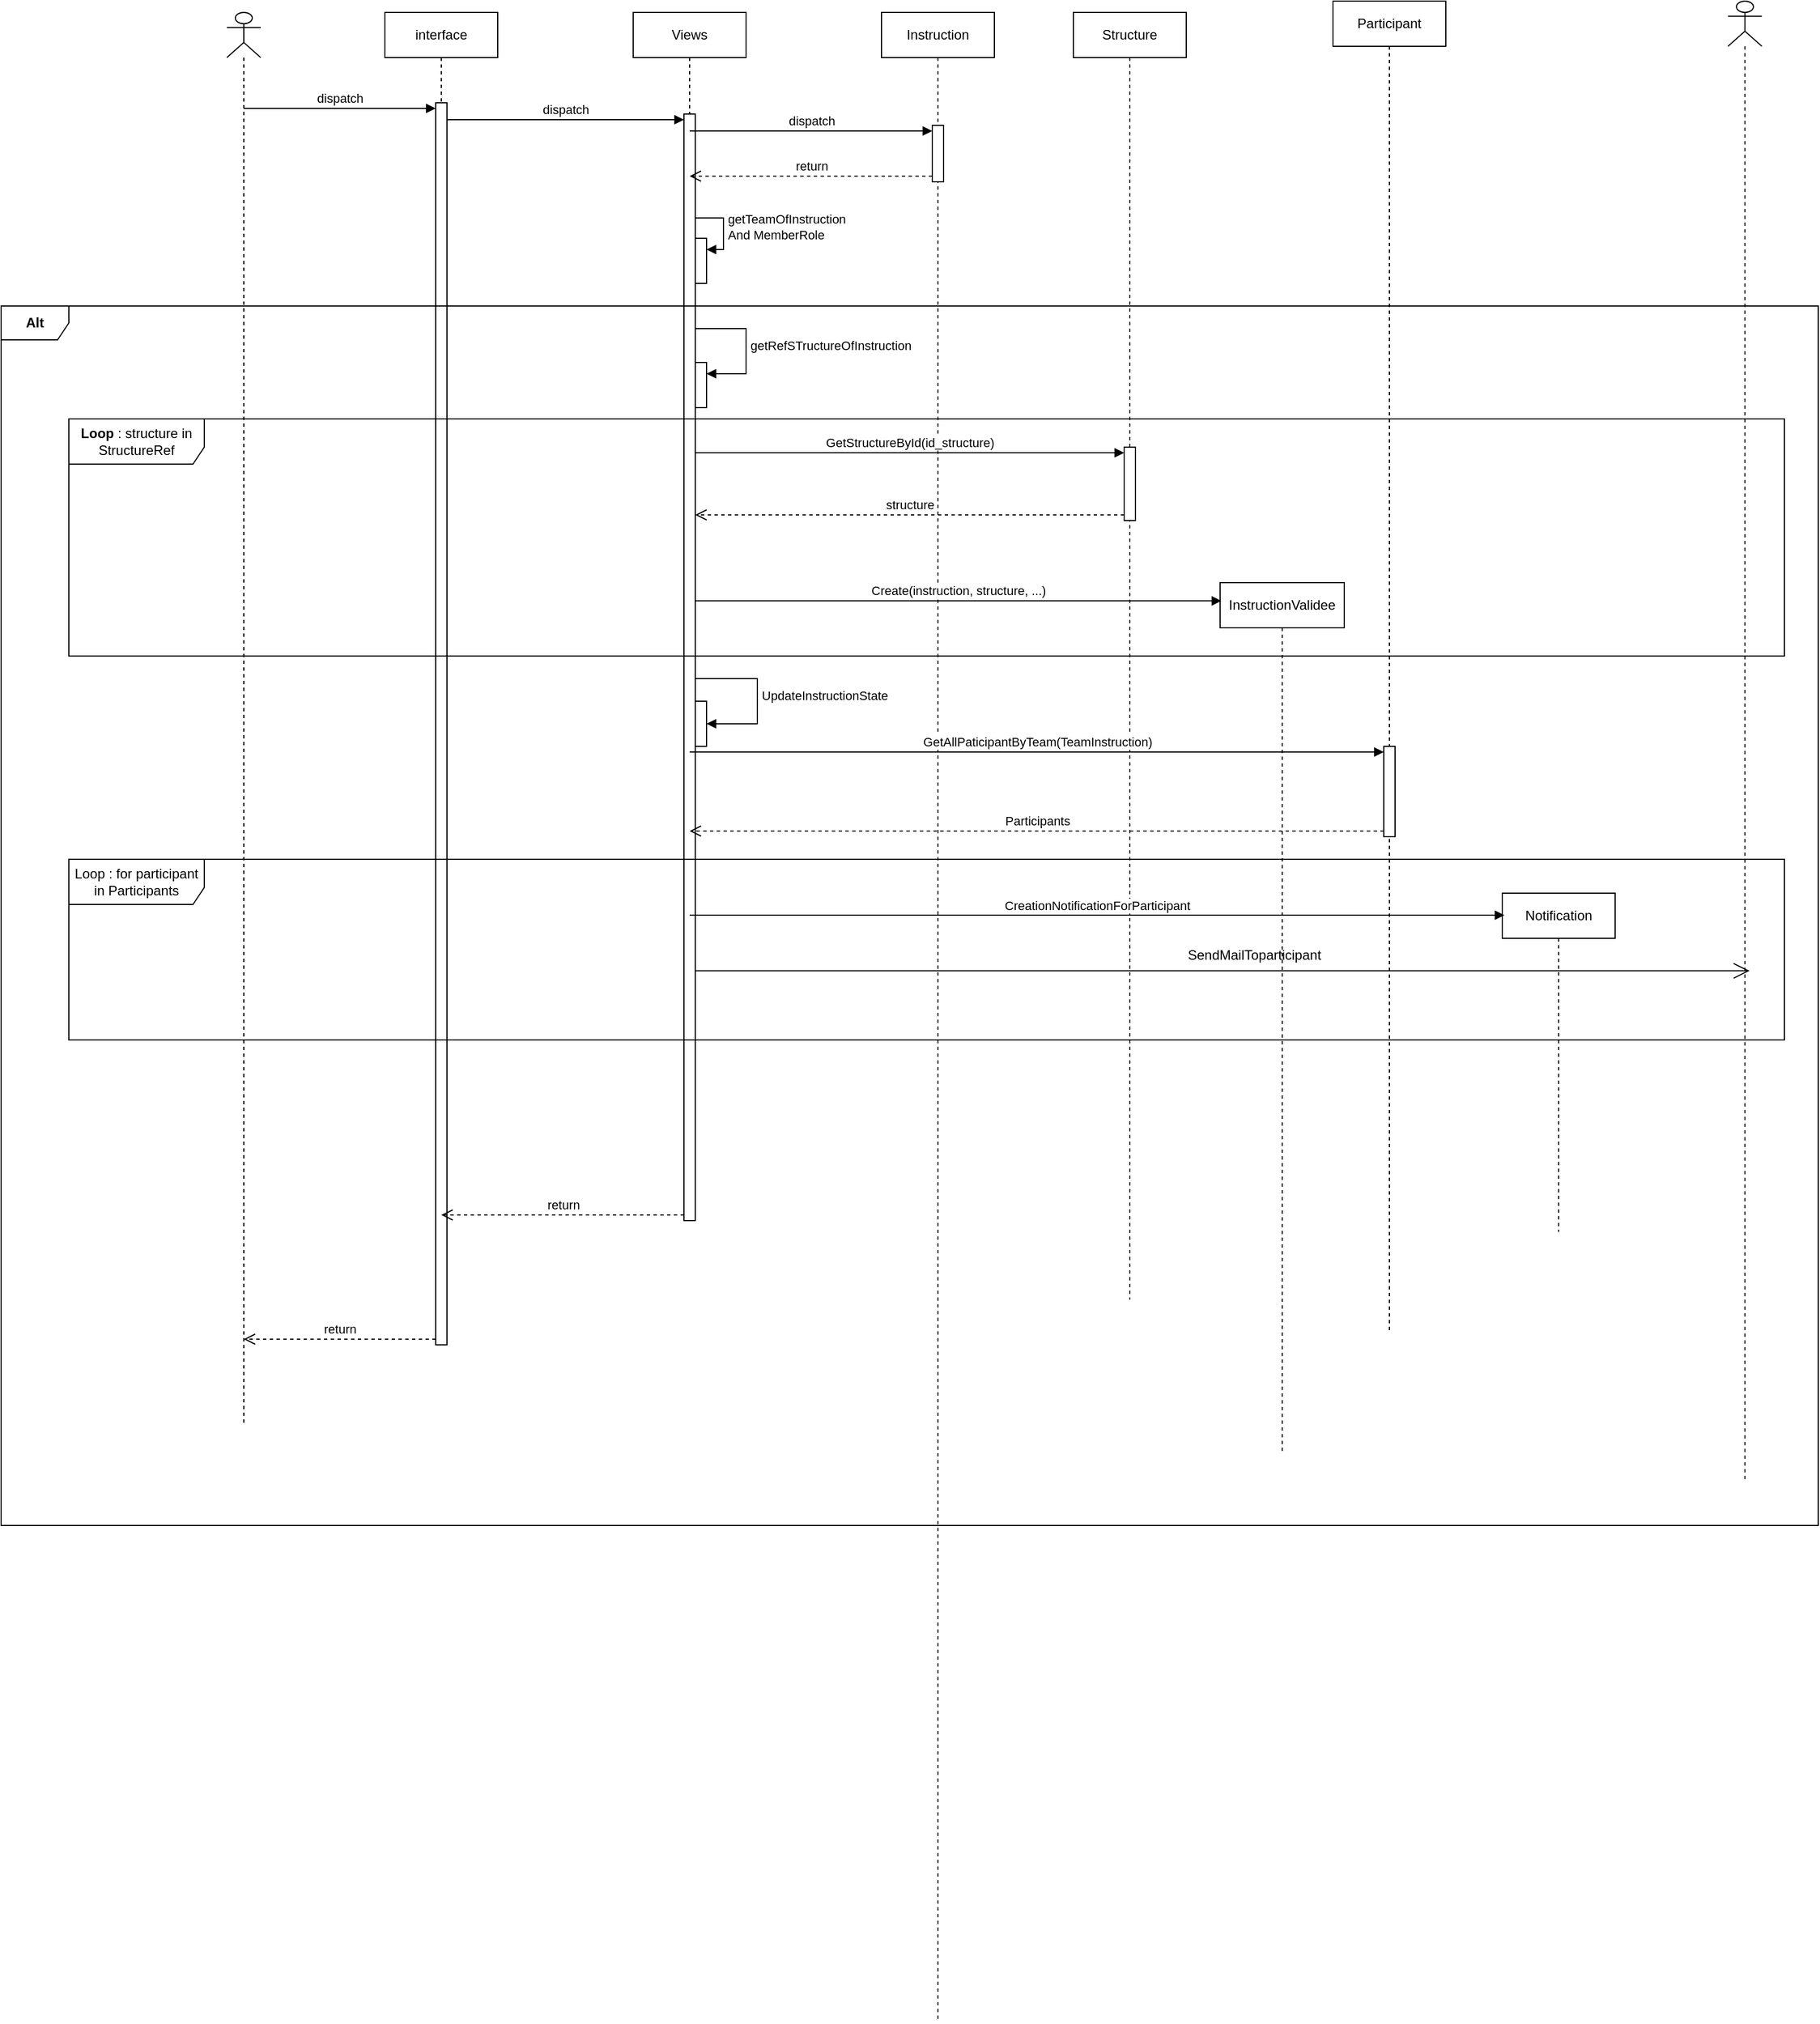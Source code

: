 <mxfile version="24.8.2">
  <diagram name="Page-1" id="ON7jqTzJWOXjFkreH4Ix">
    <mxGraphModel dx="1518" dy="850" grid="1" gridSize="10" guides="1" tooltips="1" connect="1" arrows="1" fold="1" page="1" pageScale="1" pageWidth="3300" pageHeight="4681" math="0" shadow="0">
      <root>
        <mxCell id="0" />
        <mxCell id="1" parent="0" />
        <mxCell id="eFRtuEWTY4atHuIbvikw-1" value="" style="shape=umlLifeline;perimeter=lifelinePerimeter;whiteSpace=wrap;html=1;container=1;dropTarget=0;collapsible=0;recursiveResize=0;outlineConnect=0;portConstraint=eastwest;newEdgeStyle={&quot;curved&quot;:0,&quot;rounded&quot;:0};participant=umlActor;" vertex="1" parent="1">
          <mxGeometry x="360" y="120" width="30" height="1250" as="geometry" />
        </mxCell>
        <mxCell id="eFRtuEWTY4atHuIbvikw-2" value="interface" style="shape=umlLifeline;perimeter=lifelinePerimeter;whiteSpace=wrap;html=1;container=1;dropTarget=0;collapsible=0;recursiveResize=0;outlineConnect=0;portConstraint=eastwest;newEdgeStyle={&quot;curved&quot;:0,&quot;rounded&quot;:0};" vertex="1" parent="1">
          <mxGeometry x="500" y="120" width="100" height="1180" as="geometry" />
        </mxCell>
        <mxCell id="eFRtuEWTY4atHuIbvikw-5" value="" style="html=1;points=[[0,0,0,0,5],[0,1,0,0,-5],[1,0,0,0,5],[1,1,0,0,-5]];perimeter=orthogonalPerimeter;outlineConnect=0;targetShapes=umlLifeline;portConstraint=eastwest;newEdgeStyle={&quot;curved&quot;:0,&quot;rounded&quot;:0};" vertex="1" parent="eFRtuEWTY4atHuIbvikw-2">
          <mxGeometry x="45" y="80" width="10" height="1100" as="geometry" />
        </mxCell>
        <mxCell id="eFRtuEWTY4atHuIbvikw-3" value="Views" style="shape=umlLifeline;perimeter=lifelinePerimeter;whiteSpace=wrap;html=1;container=1;dropTarget=0;collapsible=0;recursiveResize=0;outlineConnect=0;portConstraint=eastwest;newEdgeStyle={&quot;curved&quot;:0,&quot;rounded&quot;:0};" vertex="1" parent="1">
          <mxGeometry x="720" y="120" width="100" height="1070" as="geometry" />
        </mxCell>
        <mxCell id="eFRtuEWTY4atHuIbvikw-8" value="" style="html=1;points=[[0,0,0,0,5],[0,1,0,0,-5],[1,0,0,0,5],[1,1,0,0,-5]];perimeter=orthogonalPerimeter;outlineConnect=0;targetShapes=umlLifeline;portConstraint=eastwest;newEdgeStyle={&quot;curved&quot;:0,&quot;rounded&quot;:0};" vertex="1" parent="eFRtuEWTY4atHuIbvikw-3">
          <mxGeometry x="45" y="90" width="10" height="980" as="geometry" />
        </mxCell>
        <mxCell id="eFRtuEWTY4atHuIbvikw-14" value="" style="html=1;points=[[0,0,0,0,5],[0,1,0,0,-5],[1,0,0,0,5],[1,1,0,0,-5]];perimeter=orthogonalPerimeter;outlineConnect=0;targetShapes=umlLifeline;portConstraint=eastwest;newEdgeStyle={&quot;curved&quot;:0,&quot;rounded&quot;:0};" vertex="1" parent="eFRtuEWTY4atHuIbvikw-3">
          <mxGeometry x="55" y="200" width="10" height="40" as="geometry" />
        </mxCell>
        <mxCell id="eFRtuEWTY4atHuIbvikw-15" value="getTeamOfInstruction&lt;div&gt;And MemberRole&lt;/div&gt;" style="html=1;align=left;spacingLeft=2;endArrow=block;rounded=0;edgeStyle=orthogonalEdgeStyle;curved=0;rounded=0;" edge="1" target="eFRtuEWTY4atHuIbvikw-14" parent="eFRtuEWTY4atHuIbvikw-3" source="eFRtuEWTY4atHuIbvikw-8">
          <mxGeometry x="-0.029" relative="1" as="geometry">
            <mxPoint x="50" y="180" as="sourcePoint" />
            <Array as="points">
              <mxPoint x="80" y="182" />
              <mxPoint x="80" y="210" />
            </Array>
            <mxPoint as="offset" />
          </mxGeometry>
        </mxCell>
        <mxCell id="eFRtuEWTY4atHuIbvikw-17" value="" style="html=1;points=[[0,0,0,0,5],[0,1,0,0,-5],[1,0,0,0,5],[1,1,0,0,-5]];perimeter=orthogonalPerimeter;outlineConnect=0;targetShapes=umlLifeline;portConstraint=eastwest;newEdgeStyle={&quot;curved&quot;:0,&quot;rounded&quot;:0};" vertex="1" parent="eFRtuEWTY4atHuIbvikw-3">
          <mxGeometry x="55" y="310" width="10" height="40" as="geometry" />
        </mxCell>
        <mxCell id="eFRtuEWTY4atHuIbvikw-18" value="getRefSTructureOfInstruction" style="html=1;align=left;spacingLeft=2;endArrow=block;rounded=0;edgeStyle=orthogonalEdgeStyle;curved=0;rounded=0;" edge="1" target="eFRtuEWTY4atHuIbvikw-17" parent="eFRtuEWTY4atHuIbvikw-3" source="eFRtuEWTY4atHuIbvikw-8">
          <mxGeometry relative="1" as="geometry">
            <mxPoint x="70" y="320" as="sourcePoint" />
            <Array as="points">
              <mxPoint x="100" y="280" />
              <mxPoint x="100" y="320" />
            </Array>
          </mxGeometry>
        </mxCell>
        <mxCell id="eFRtuEWTY4atHuIbvikw-27" value="" style="html=1;points=[[0,0,0,0,5],[0,1,0,0,-5],[1,0,0,0,5],[1,1,0,0,-5]];perimeter=orthogonalPerimeter;outlineConnect=0;targetShapes=umlLifeline;portConstraint=eastwest;newEdgeStyle={&quot;curved&quot;:0,&quot;rounded&quot;:0};" vertex="1" parent="eFRtuEWTY4atHuIbvikw-3">
          <mxGeometry x="55" y="610" width="10" height="40" as="geometry" />
        </mxCell>
        <mxCell id="eFRtuEWTY4atHuIbvikw-28" value="UpdateInstructionState" style="html=1;align=left;spacingLeft=2;endArrow=block;rounded=0;edgeStyle=orthogonalEdgeStyle;curved=0;rounded=0;" edge="1" target="eFRtuEWTY4atHuIbvikw-27" parent="eFRtuEWTY4atHuIbvikw-3" source="eFRtuEWTY4atHuIbvikw-8">
          <mxGeometry relative="1" as="geometry">
            <mxPoint x="50" y="630" as="sourcePoint" />
            <Array as="points">
              <mxPoint x="110" y="590" />
              <mxPoint x="110" y="630" />
            </Array>
          </mxGeometry>
        </mxCell>
        <mxCell id="eFRtuEWTY4atHuIbvikw-4" value="Instruction" style="shape=umlLifeline;perimeter=lifelinePerimeter;whiteSpace=wrap;html=1;container=1;dropTarget=0;collapsible=0;recursiveResize=0;outlineConnect=0;portConstraint=eastwest;newEdgeStyle={&quot;curved&quot;:0,&quot;rounded&quot;:0};" vertex="1" parent="1">
          <mxGeometry x="940" y="120" width="100" height="1780" as="geometry" />
        </mxCell>
        <mxCell id="eFRtuEWTY4atHuIbvikw-11" value="" style="html=1;points=[[0,0,0,0,5],[0,1,0,0,-5],[1,0,0,0,5],[1,1,0,0,-5]];perimeter=orthogonalPerimeter;outlineConnect=0;targetShapes=umlLifeline;portConstraint=eastwest;newEdgeStyle={&quot;curved&quot;:0,&quot;rounded&quot;:0};" vertex="1" parent="eFRtuEWTY4atHuIbvikw-4">
          <mxGeometry x="45" y="100" width="10" height="50" as="geometry" />
        </mxCell>
        <mxCell id="eFRtuEWTY4atHuIbvikw-6" value="dispatch" style="html=1;verticalAlign=bottom;endArrow=block;curved=0;rounded=0;entryX=0;entryY=0;entryDx=0;entryDy=5;" edge="1" target="eFRtuEWTY4atHuIbvikw-5" parent="1" source="eFRtuEWTY4atHuIbvikw-1">
          <mxGeometry relative="1" as="geometry">
            <mxPoint x="410" y="195" as="sourcePoint" />
          </mxGeometry>
        </mxCell>
        <mxCell id="eFRtuEWTY4atHuIbvikw-7" value="return" style="html=1;verticalAlign=bottom;endArrow=open;dashed=1;endSize=8;curved=0;rounded=0;exitX=0;exitY=1;exitDx=0;exitDy=-5;" edge="1" source="eFRtuEWTY4atHuIbvikw-5" parent="1" target="eFRtuEWTY4atHuIbvikw-1">
          <mxGeometry relative="1" as="geometry">
            <mxPoint x="410" y="265" as="targetPoint" />
          </mxGeometry>
        </mxCell>
        <mxCell id="eFRtuEWTY4atHuIbvikw-9" value="dispatch" style="html=1;verticalAlign=bottom;endArrow=block;curved=0;rounded=0;entryX=0;entryY=0;entryDx=0;entryDy=5;" edge="1" target="eFRtuEWTY4atHuIbvikw-8" parent="1" source="eFRtuEWTY4atHuIbvikw-5">
          <mxGeometry relative="1" as="geometry">
            <mxPoint x="560" y="225" as="sourcePoint" />
          </mxGeometry>
        </mxCell>
        <mxCell id="eFRtuEWTY4atHuIbvikw-10" value="return" style="html=1;verticalAlign=bottom;endArrow=open;dashed=1;endSize=8;curved=0;rounded=0;exitX=0;exitY=1;exitDx=0;exitDy=-5;" edge="1" source="eFRtuEWTY4atHuIbvikw-8" parent="1" target="eFRtuEWTY4atHuIbvikw-2">
          <mxGeometry relative="1" as="geometry">
            <mxPoint x="560" y="295" as="targetPoint" />
          </mxGeometry>
        </mxCell>
        <mxCell id="eFRtuEWTY4atHuIbvikw-12" value="dispatch" style="html=1;verticalAlign=bottom;endArrow=block;curved=0;rounded=0;entryX=0;entryY=0;entryDx=0;entryDy=5;" edge="1" target="eFRtuEWTY4atHuIbvikw-11" parent="1" source="eFRtuEWTY4atHuIbvikw-3">
          <mxGeometry relative="1" as="geometry">
            <mxPoint x="900" y="275" as="sourcePoint" />
          </mxGeometry>
        </mxCell>
        <mxCell id="eFRtuEWTY4atHuIbvikw-13" value="return" style="html=1;verticalAlign=bottom;endArrow=open;dashed=1;endSize=8;curved=0;rounded=0;exitX=0;exitY=1;exitDx=0;exitDy=-5;" edge="1" source="eFRtuEWTY4atHuIbvikw-11" parent="1" target="eFRtuEWTY4atHuIbvikw-3">
          <mxGeometry relative="1" as="geometry">
            <mxPoint x="900" y="345" as="targetPoint" />
          </mxGeometry>
        </mxCell>
        <mxCell id="eFRtuEWTY4atHuIbvikw-16" value="&lt;b&gt;Alt&lt;/b&gt;" style="shape=umlFrame;whiteSpace=wrap;html=1;pointerEvents=0;" vertex="1" parent="1">
          <mxGeometry x="160" y="380" width="1610" height="1080" as="geometry" />
        </mxCell>
        <mxCell id="eFRtuEWTY4atHuIbvikw-20" value="&lt;b&gt;Loop &lt;/b&gt;: structure in StructureRef" style="shape=umlFrame;whiteSpace=wrap;html=1;pointerEvents=0;width=120;height=40;" vertex="1" parent="1">
          <mxGeometry x="220" y="480" width="1520" height="210" as="geometry" />
        </mxCell>
        <mxCell id="eFRtuEWTY4atHuIbvikw-21" value="Structure" style="shape=umlLifeline;perimeter=lifelinePerimeter;whiteSpace=wrap;html=1;container=1;dropTarget=0;collapsible=0;recursiveResize=0;outlineConnect=0;portConstraint=eastwest;newEdgeStyle={&quot;curved&quot;:0,&quot;rounded&quot;:0};" vertex="1" parent="1">
          <mxGeometry x="1110" y="120" width="100" height="1140" as="geometry" />
        </mxCell>
        <mxCell id="eFRtuEWTY4atHuIbvikw-22" value="" style="html=1;points=[[0,0,0,0,5],[0,1,0,0,-5],[1,0,0,0,5],[1,1,0,0,-5]];perimeter=orthogonalPerimeter;outlineConnect=0;targetShapes=umlLifeline;portConstraint=eastwest;newEdgeStyle={&quot;curved&quot;:0,&quot;rounded&quot;:0};" vertex="1" parent="eFRtuEWTY4atHuIbvikw-21">
          <mxGeometry x="45" y="385" width="10" height="65" as="geometry" />
        </mxCell>
        <mxCell id="eFRtuEWTY4atHuIbvikw-23" value="GetStructureById(id_structure)" style="html=1;verticalAlign=bottom;endArrow=block;curved=0;rounded=0;entryX=0;entryY=0;entryDx=0;entryDy=5;" edge="1" target="eFRtuEWTY4atHuIbvikw-22" parent="1" source="eFRtuEWTY4atHuIbvikw-8">
          <mxGeometry relative="1" as="geometry">
            <mxPoint x="990" y="475" as="sourcePoint" />
          </mxGeometry>
        </mxCell>
        <mxCell id="eFRtuEWTY4atHuIbvikw-24" value="structure" style="html=1;verticalAlign=bottom;endArrow=open;dashed=1;endSize=8;curved=0;rounded=0;exitX=0;exitY=1;exitDx=0;exitDy=-5;" edge="1" source="eFRtuEWTY4atHuIbvikw-22" parent="1" target="eFRtuEWTY4atHuIbvikw-8">
          <mxGeometry relative="1" as="geometry">
            <mxPoint x="990" y="545" as="targetPoint" />
          </mxGeometry>
        </mxCell>
        <mxCell id="eFRtuEWTY4atHuIbvikw-25" value="InstructionValidee" style="shape=umlLifeline;perimeter=lifelinePerimeter;whiteSpace=wrap;html=1;container=1;dropTarget=0;collapsible=0;recursiveResize=0;outlineConnect=0;portConstraint=eastwest;newEdgeStyle={&quot;curved&quot;:0,&quot;rounded&quot;:0};" vertex="1" parent="1">
          <mxGeometry x="1240" y="625" width="110" height="770" as="geometry" />
        </mxCell>
        <mxCell id="eFRtuEWTY4atHuIbvikw-26" value="Create(instruction, structure, ...)" style="html=1;verticalAlign=bottom;endArrow=block;curved=0;rounded=0;entryX=0.01;entryY=0.021;entryDx=0;entryDy=0;entryPerimeter=0;" edge="1" parent="1" source="eFRtuEWTY4atHuIbvikw-8" target="eFRtuEWTY4atHuIbvikw-25">
          <mxGeometry width="80" relative="1" as="geometry">
            <mxPoint x="1020" y="630" as="sourcePoint" />
            <mxPoint x="1250" y="620" as="targetPoint" />
          </mxGeometry>
        </mxCell>
        <mxCell id="eFRtuEWTY4atHuIbvikw-30" value="Participant" style="shape=umlLifeline;perimeter=lifelinePerimeter;whiteSpace=wrap;html=1;container=1;dropTarget=0;collapsible=0;recursiveResize=0;outlineConnect=0;portConstraint=eastwest;newEdgeStyle={&quot;curved&quot;:0,&quot;rounded&quot;:0};" vertex="1" parent="1">
          <mxGeometry x="1340" y="110" width="100" height="1180" as="geometry" />
        </mxCell>
        <mxCell id="eFRtuEWTY4atHuIbvikw-31" value="" style="html=1;points=[[0,0,0,0,5],[0,1,0,0,-5],[1,0,0,0,5],[1,1,0,0,-5]];perimeter=orthogonalPerimeter;outlineConnect=0;targetShapes=umlLifeline;portConstraint=eastwest;newEdgeStyle={&quot;curved&quot;:0,&quot;rounded&quot;:0};" vertex="1" parent="eFRtuEWTY4atHuIbvikw-30">
          <mxGeometry x="45" y="660" width="10" height="80" as="geometry" />
        </mxCell>
        <mxCell id="eFRtuEWTY4atHuIbvikw-32" value="GetAllPaticipantByTeam(TeamInstruction)" style="html=1;verticalAlign=bottom;endArrow=block;curved=0;rounded=0;entryX=0;entryY=0;entryDx=0;entryDy=5;" edge="1" target="eFRtuEWTY4atHuIbvikw-31" parent="1" source="eFRtuEWTY4atHuIbvikw-3">
          <mxGeometry relative="1" as="geometry">
            <mxPoint x="970" y="815" as="sourcePoint" />
          </mxGeometry>
        </mxCell>
        <mxCell id="eFRtuEWTY4atHuIbvikw-33" value="Participants" style="html=1;verticalAlign=bottom;endArrow=open;dashed=1;endSize=8;curved=0;rounded=0;exitX=0;exitY=1;exitDx=0;exitDy=-5;" edge="1" source="eFRtuEWTY4atHuIbvikw-31" parent="1" target="eFRtuEWTY4atHuIbvikw-3">
          <mxGeometry relative="1" as="geometry">
            <mxPoint x="970" y="885" as="targetPoint" />
          </mxGeometry>
        </mxCell>
        <mxCell id="eFRtuEWTY4atHuIbvikw-34" value="Notification" style="shape=umlLifeline;perimeter=lifelinePerimeter;whiteSpace=wrap;html=1;container=1;dropTarget=0;collapsible=0;recursiveResize=0;outlineConnect=0;portConstraint=eastwest;newEdgeStyle={&quot;curved&quot;:0,&quot;rounded&quot;:0};" vertex="1" parent="1">
          <mxGeometry x="1490" y="900" width="100" height="300" as="geometry" />
        </mxCell>
        <mxCell id="eFRtuEWTY4atHuIbvikw-35" value="CreationNotificationForParticipant" style="html=1;verticalAlign=bottom;endArrow=block;curved=0;rounded=0;entryX=0.019;entryY=0.065;entryDx=0;entryDy=0;entryPerimeter=0;" edge="1" parent="1" source="eFRtuEWTY4atHuIbvikw-3" target="eFRtuEWTY4atHuIbvikw-34">
          <mxGeometry width="80" relative="1" as="geometry">
            <mxPoint x="1370" y="902" as="sourcePoint" />
            <mxPoint x="1531" y="898" as="targetPoint" />
          </mxGeometry>
        </mxCell>
        <mxCell id="eFRtuEWTY4atHuIbvikw-36" value="Loop : for participant in Participants" style="shape=umlFrame;whiteSpace=wrap;html=1;pointerEvents=0;width=120;height=40;" vertex="1" parent="1">
          <mxGeometry x="220" y="870" width="1520" height="160" as="geometry" />
        </mxCell>
        <mxCell id="eFRtuEWTY4atHuIbvikw-37" value="" style="shape=umlLifeline;perimeter=lifelinePerimeter;whiteSpace=wrap;html=1;container=1;dropTarget=0;collapsible=0;recursiveResize=0;outlineConnect=0;portConstraint=eastwest;newEdgeStyle={&quot;curved&quot;:0,&quot;rounded&quot;:0};participant=umlActor;" vertex="1" parent="1">
          <mxGeometry x="1690" y="110" width="30" height="1310" as="geometry" />
        </mxCell>
        <mxCell id="eFRtuEWTY4atHuIbvikw-38" value="" style="endArrow=open;endFill=1;endSize=12;html=1;rounded=0;entryX=0.637;entryY=0.709;entryDx=0;entryDy=0;entryPerimeter=0;" edge="1" parent="1">
          <mxGeometry width="160" relative="1" as="geometry">
            <mxPoint x="775.0" y="968.79" as="sourcePoint" />
            <mxPoint x="1709.11" y="968.79" as="targetPoint" />
          </mxGeometry>
        </mxCell>
        <mxCell id="eFRtuEWTY4atHuIbvikw-40" value="SendMailToparticipant" style="text;html=1;align=center;verticalAlign=middle;resizable=0;points=[];autosize=1;strokeColor=none;fillColor=none;" vertex="1" parent="1">
          <mxGeometry x="1200" y="940" width="140" height="30" as="geometry" />
        </mxCell>
      </root>
    </mxGraphModel>
  </diagram>
</mxfile>
